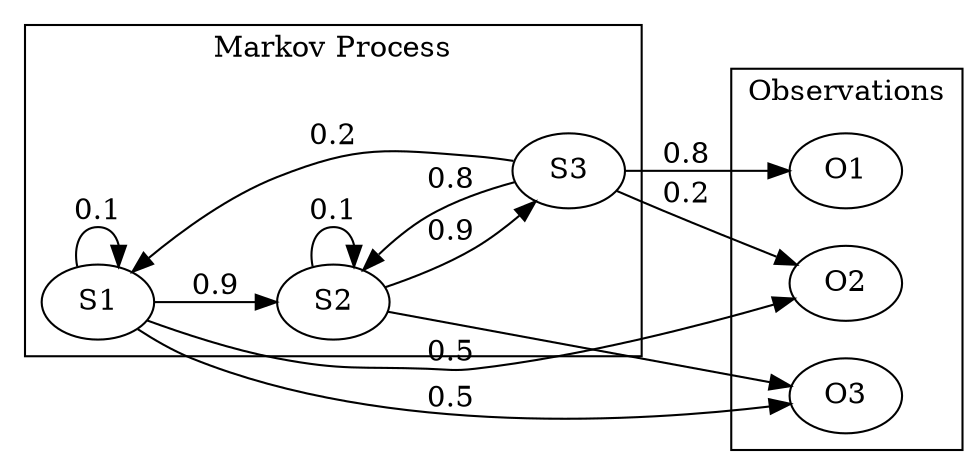 digraph G { 
	rankdir=LR;
      subgraph clusterm {
      label = "Markov Process";
      S1; 
      S2; 
      S3;
      S1 -> S1 [ label=0.1];
      S1 -> S2 [ label=0.9];
      S2 -> S2 [ label=0.1];
      S2 -> S3 [ label=0.9];
      S3 -> S1 [ label=0.2];
      S3 -> S2 [ label=0.8]; }
      subgraph clusterh {
      label = "Observations"
      O1; O2; 
      S1 -> O3 [label=0.5];
      S1 -> O2 [label=0.5];
      S2 -> O3;
      S3 -> O2 [label=0.2];
      S3 -> O1 [label=0.8];
      }
}